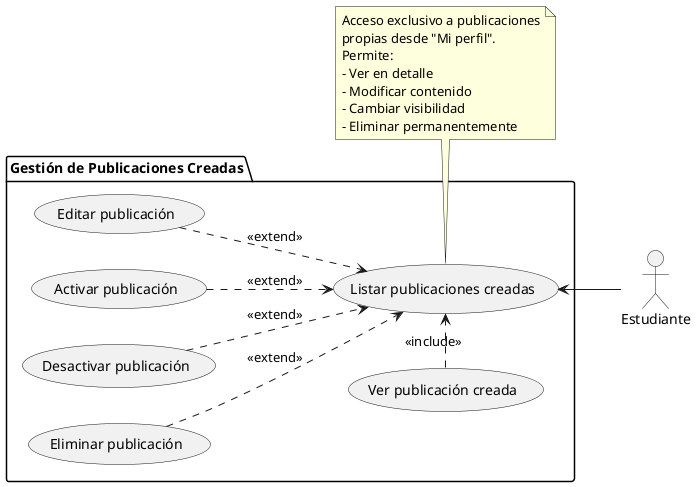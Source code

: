 @startuml GestionPublicacionesCreadas

left to right direction
actor "Estudiante" as Estudiante

package "Gestión de Publicaciones Creadas" {
    usecase "Listar publicaciones creadas" as UC_ListarCreadas
    usecase "Ver publicación creada" as UC_VerCreada
    usecase "Editar publicación" as UC_Editar
    usecase "Activar publicación" as UC_Activar
    usecase "Desactivar publicación" as UC_Desactivar 
    usecase "Eliminar publicación" as UC_Eliminar
    
    UC_VerCreada .> UC_ListarCreadas : <<include>>
    UC_Editar ..> UC_ListarCreadas : <<extend>>
    UC_Activar ..> UC_ListarCreadas : <<extend>>
    UC_Desactivar ..> UC_ListarCreadas : <<extend>>
    UC_Eliminar ..> UC_ListarCreadas : <<extend>>
}

Estudiante -u-> UC_ListarCreadas

note top of UC_ListarCreadas
  Acceso exclusivo a publicaciones
  propias desde "Mi perfil".
  Permite:
  - Ver en detalle
  - Modificar contenido
  - Cambiar visibilidad
  - Eliminar permanentemente
end note

@enduml